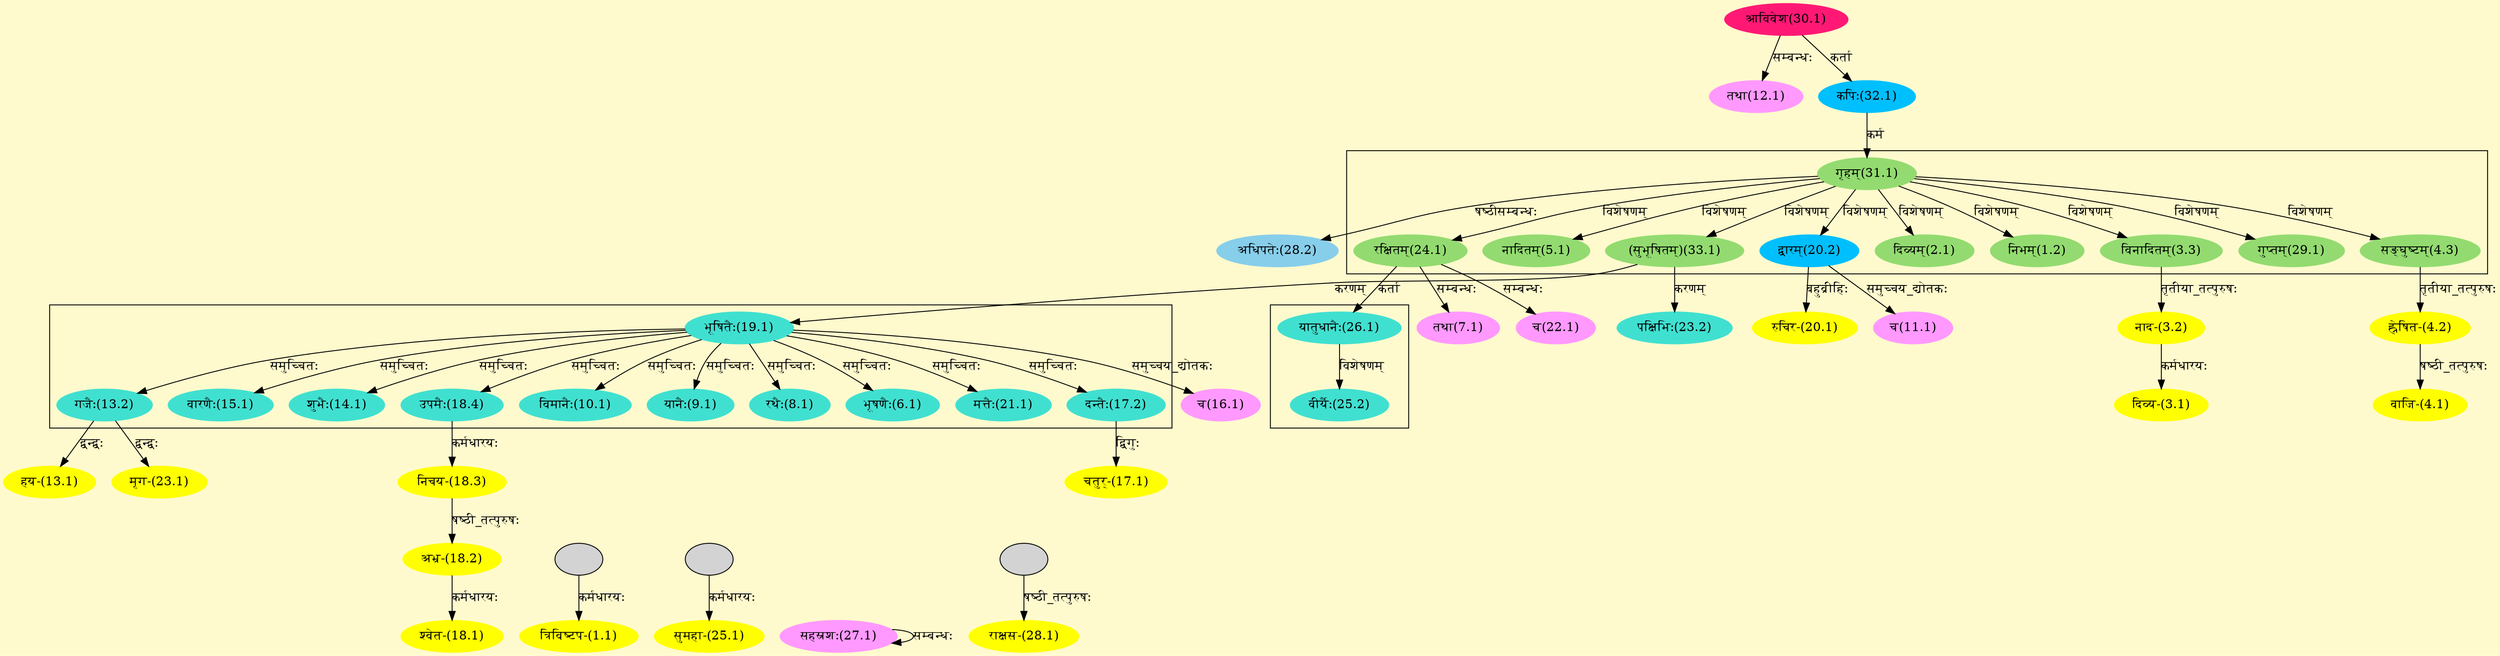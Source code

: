 digraph G{
rankdir=BT;
 compound=true;
 bgcolor="lemonchiffon1";

subgraph cluster_1{
Node1_2 [style=filled, color="#93DB70" label = "निभम्(1.2)"]
Node31_1 [style=filled, color="#93DB70" label = "गृहम्(31.1)"]
Node2_1 [style=filled, color="#93DB70" label = "दिव्यम्(2.1)"]
Node3_3 [style=filled, color="#93DB70" label = "विनादितम्(3.3)"]
Node4_3 [style=filled, color="#93DB70" label = "सङ्घुष्टम्(4.3)"]
Node5_1 [style=filled, color="#93DB70" label = "नादितम्(5.1)"]
Node20_2 [style=filled, color="#00BFFF" label = "द्वारम्(20.2)"]
Node24_1 [style=filled, color="#93DB70" label = "रक्षितम्(24.1)"]
Node29_1 [style=filled, color="#93DB70" label = "गुप्तम्(29.1)"]
Node33_1 [style=filled, color="#93DB70" label = "(सुभूषितम्)(33.1)"]

}

subgraph cluster_2{
Node6_1 [style=filled, color="#40E0D0" label = "भूषणैः(6.1)"]
Node19_1 [style=filled, color="#40E0D0" label = "भूषितैः(19.1)"]
Node8_1 [style=filled, color="#40E0D0" label = "रथैः(8.1)"]
Node9_1 [style=filled, color="#40E0D0" label = "यानैः(9.1)"]
Node10_1 [style=filled, color="#40E0D0" label = "विमानैः(10.1)"]
Node13_2 [style=filled, color="#40E0D0" label = "गजैः(13.2)"]
Node14_1 [style=filled, color="#40E0D0" label = "शुभैः(14.1)"]
Node15_1 [style=filled, color="#40E0D0" label = "वारणैः(15.1)"]
Node17_2 [style=filled, color="#40E0D0" label = "दन्तैः(17.2)"]
Node18_4 [style=filled, color="#40E0D0" label = "उपमैः(18.4)"]
Node21_1 [style=filled, color="#40E0D0" label = "मत्तैः(21.1)"]

}

subgraph cluster_3{
Node25_2 [style=filled, color="#40E0D0" label = "वीर्यैः(25.2)"]
Node26_1 [style=filled, color="#40E0D0" label = "यातुधानैः(26.1)"]

}
Node1_1 [style=filled, color="#FFFF00" label = "त्रिविष्टप-(1.1)"]
Node1_3 [style=filled, color="" label = ""]
Node3_1 [style=filled, color="#FFFF00" label = "दिव्य-(3.1)"]
Node3_2 [style=filled, color="#FFFF00" label = "नाद-(3.2)"]
Node3_3 [style=filled, color="#93DB70" label = "विनादितम्(3.3)"]
Node4_1 [style=filled, color="#FFFF00" label = "वाजि-(4.1)"]
Node4_2 [style=filled, color="#FFFF00" label = "ह्रेषित-(4.2)"]
Node4_3 [style=filled, color="#93DB70" label = "सङ्घुष्टम्(4.3)"]
Node7_1 [style=filled, color="#FF99FF" label = "तथा(7.1)"]
Node24_1 [style=filled, color="#93DB70" label = "रक्षितम्(24.1)"]
Node11_1 [style=filled, color="#FF99FF" label = "च(11.1)"]
Node20_2 [style=filled, color="#00BFFF" label = "द्वारम्(20.2)"]
Node12_1 [style=filled, color="#FF99FF" label = "तथा(12.1)"]
Node30_1 [style=filled, color="#FF1975" label = "आविवेश(30.1)"]
Node13_1 [style=filled, color="#FFFF00" label = "हय-(13.1)"]
Node13_2 [style=filled, color="#40E0D0" label = "गजैः(13.2)"]
Node16_1 [style=filled, color="#FF99FF" label = "च(16.1)"]
Node19_1 [style=filled, color="#40E0D0" label = "भूषितैः(19.1)"]
Node17_1 [style=filled, color="#FFFF00" label = "चतुर्-(17.1)"]
Node17_2 [style=filled, color="#40E0D0" label = "दन्तैः(17.2)"]
Node18_1 [style=filled, color="#FFFF00" label = "श्वेत-(18.1)"]
Node18_2 [style=filled, color="#FFFF00" label = "अभ्र-(18.2)"]
Node18_3 [style=filled, color="#FFFF00" label = "निचय-(18.3)"]
Node18_4 [style=filled, color="#40E0D0" label = "उपमैः(18.4)"]
Node33_1 [style=filled, color="#93DB70" label = "(सुभूषितम्)(33.1)"]
Node20_1 [style=filled, color="#FFFF00" label = "रुचिर-(20.1)"]
Node22_1 [style=filled, color="#FF99FF" label = "च(22.1)"]
Node23_1 [style=filled, color="#FFFF00" label = "मृग-(23.1)"]
Node23_2 [style=filled, color="#40E0D0" label = "पक्षिभिः(23.2)"]
Node25_1 [style=filled, color="#FFFF00" label = "सुमहा-(25.1)"]
Node2_2 [style=filled, color="" label = ""]
Node26_1 [style=filled, color="#40E0D0" label = "यातुधानैः(26.1)"]
Node27_1 [style=filled, color="#FF99FF" label = "सहस्रशः(27.1)"]
Node28_1 [style=filled, color="#FFFF00" label = "राक्षस-(28.1)"]
Node5_2 [style=filled, color="" label = ""]
Node28_2 [style=filled, color="#87CEEB" label = "अधिपतेः(28.2)"]
Node31_1 [style=filled, color="#93DB70" label = "गृहम्(31.1)"]
Node [style=filled, color="" label = "()"]
Node32_1 [style=filled, color="#00BFFF" label = "कपिः(32.1)"]
/* Start of Relations section */

Node1_1 -> Node1_3 [  label="कर्मधारयः"  dir="back" ]
Node1_2 -> Node31_1 [  label="विशेषणम्"  dir="back" ]
Node2_1 -> Node31_1 [  label="विशेषणम्"  dir="back" ]
Node3_1 -> Node3_2 [  label="कर्मधारयः"  dir="back" ]
Node3_2 -> Node3_3 [  label="तृतीया_तत्पुरुषः"  dir="back" ]
Node3_3 -> Node31_1 [  label="विशेषणम्"  dir="back" ]
Node4_1 -> Node4_2 [  label="षष्ठी_तत्पुरुषः"  dir="back" ]
Node4_2 -> Node4_3 [  label="तृतीया_तत्पुरुषः"  dir="back" ]
Node4_3 -> Node31_1 [  label="विशेषणम्"  dir="back" ]
Node5_1 -> Node31_1 [  label="विशेषणम्"  dir="back" ]
Node6_1 -> Node19_1 [  label="समुच्चितः"  dir="back" ]
Node7_1 -> Node24_1 [  label="सम्बन्धः"  dir="back" ]
Node8_1 -> Node19_1 [  label="समुच्चितः"  dir="back" ]
Node9_1 -> Node19_1 [  label="समुच्चितः"  dir="back" ]
Node10_1 -> Node19_1 [  label="समुच्चितः"  dir="back" ]
Node11_1 -> Node20_2 [  label="समुच्चय_द्योतकः"  dir="back" ]
Node12_1 -> Node30_1 [  label="सम्बन्धः"  dir="back" ]
Node13_1 -> Node13_2 [  label="द्वन्द्वः"  dir="back" ]
Node13_2 -> Node19_1 [  label="समुच्चितः"  dir="back" ]
Node14_1 -> Node19_1 [  label="समुच्चितः"  dir="back" ]
Node15_1 -> Node19_1 [  label="समुच्चितः"  dir="back" ]
Node16_1 -> Node19_1 [  label="समुच्चय_द्योतकः"  dir="back" ]
Node17_1 -> Node17_2 [  label="द्विगुः"  dir="back" ]
Node17_2 -> Node19_1 [  label="समुच्चितः"  dir="back" ]
Node18_1 -> Node18_2 [  label="कर्मधारयः"  dir="back" ]
Node18_2 -> Node18_3 [  label="षष्ठी_तत्पुरुषः"  dir="back" ]
Node18_3 -> Node18_4 [  label="कर्मधारयः"  dir="back" ]
Node18_4 -> Node19_1 [  label="समुच्चितः"  dir="back" ]
Node19_1 -> Node33_1 [  label="करणम्"  dir="back" ]
Node20_1 -> Node20_2 [  label="बहुव्रीहिः"  dir="back" ]
Node20_2 -> Node31_1 [  label="विशेषणम्"  dir="back" ]
Node21_1 -> Node19_1 [  label="समुच्चितः"  dir="back" ]
Node22_1 -> Node24_1 [  label="सम्बन्धः"  dir="back" ]
Node23_1 -> Node13_2 [  label="द्वन्द्वः"  dir="back" ]
Node23_2 -> Node33_1 [  label="करणम्"  dir="back" ]
Node24_1 -> Node31_1 [  label="विशेषणम्"  dir="back" ]
Node25_1 -> Node2_2 [  label="कर्मधारयः"  dir="back" ]
Node25_2 -> Node26_1 [  label="विशेषणम्"  dir="back" ]
Node26_1 -> Node24_1 [  label="कर्ता"  dir="back" ]
Node27_1 -> Node27_1 [  label="सम्बन्धः"  dir="back" ]
Node28_1 -> Node5_2 [  label="षष्ठी_तत्पुरुषः"  dir="back" ]
Node28_2 -> Node31_1 [  label="षष्ठीसम्बन्धः"  dir="back" ]
Node29_1 -> Node31_1 [  label="विशेषणम्"  dir="back" ]
Node31_1 -> Node32_1 [  label="कर्म"  dir="back" ]
Node32_1 -> Node30_1 [  label="कर्ता"  dir="back" ]
Node33_1 -> Node31_1 [  label="विशेषणम्"  dir="back" ]
}
